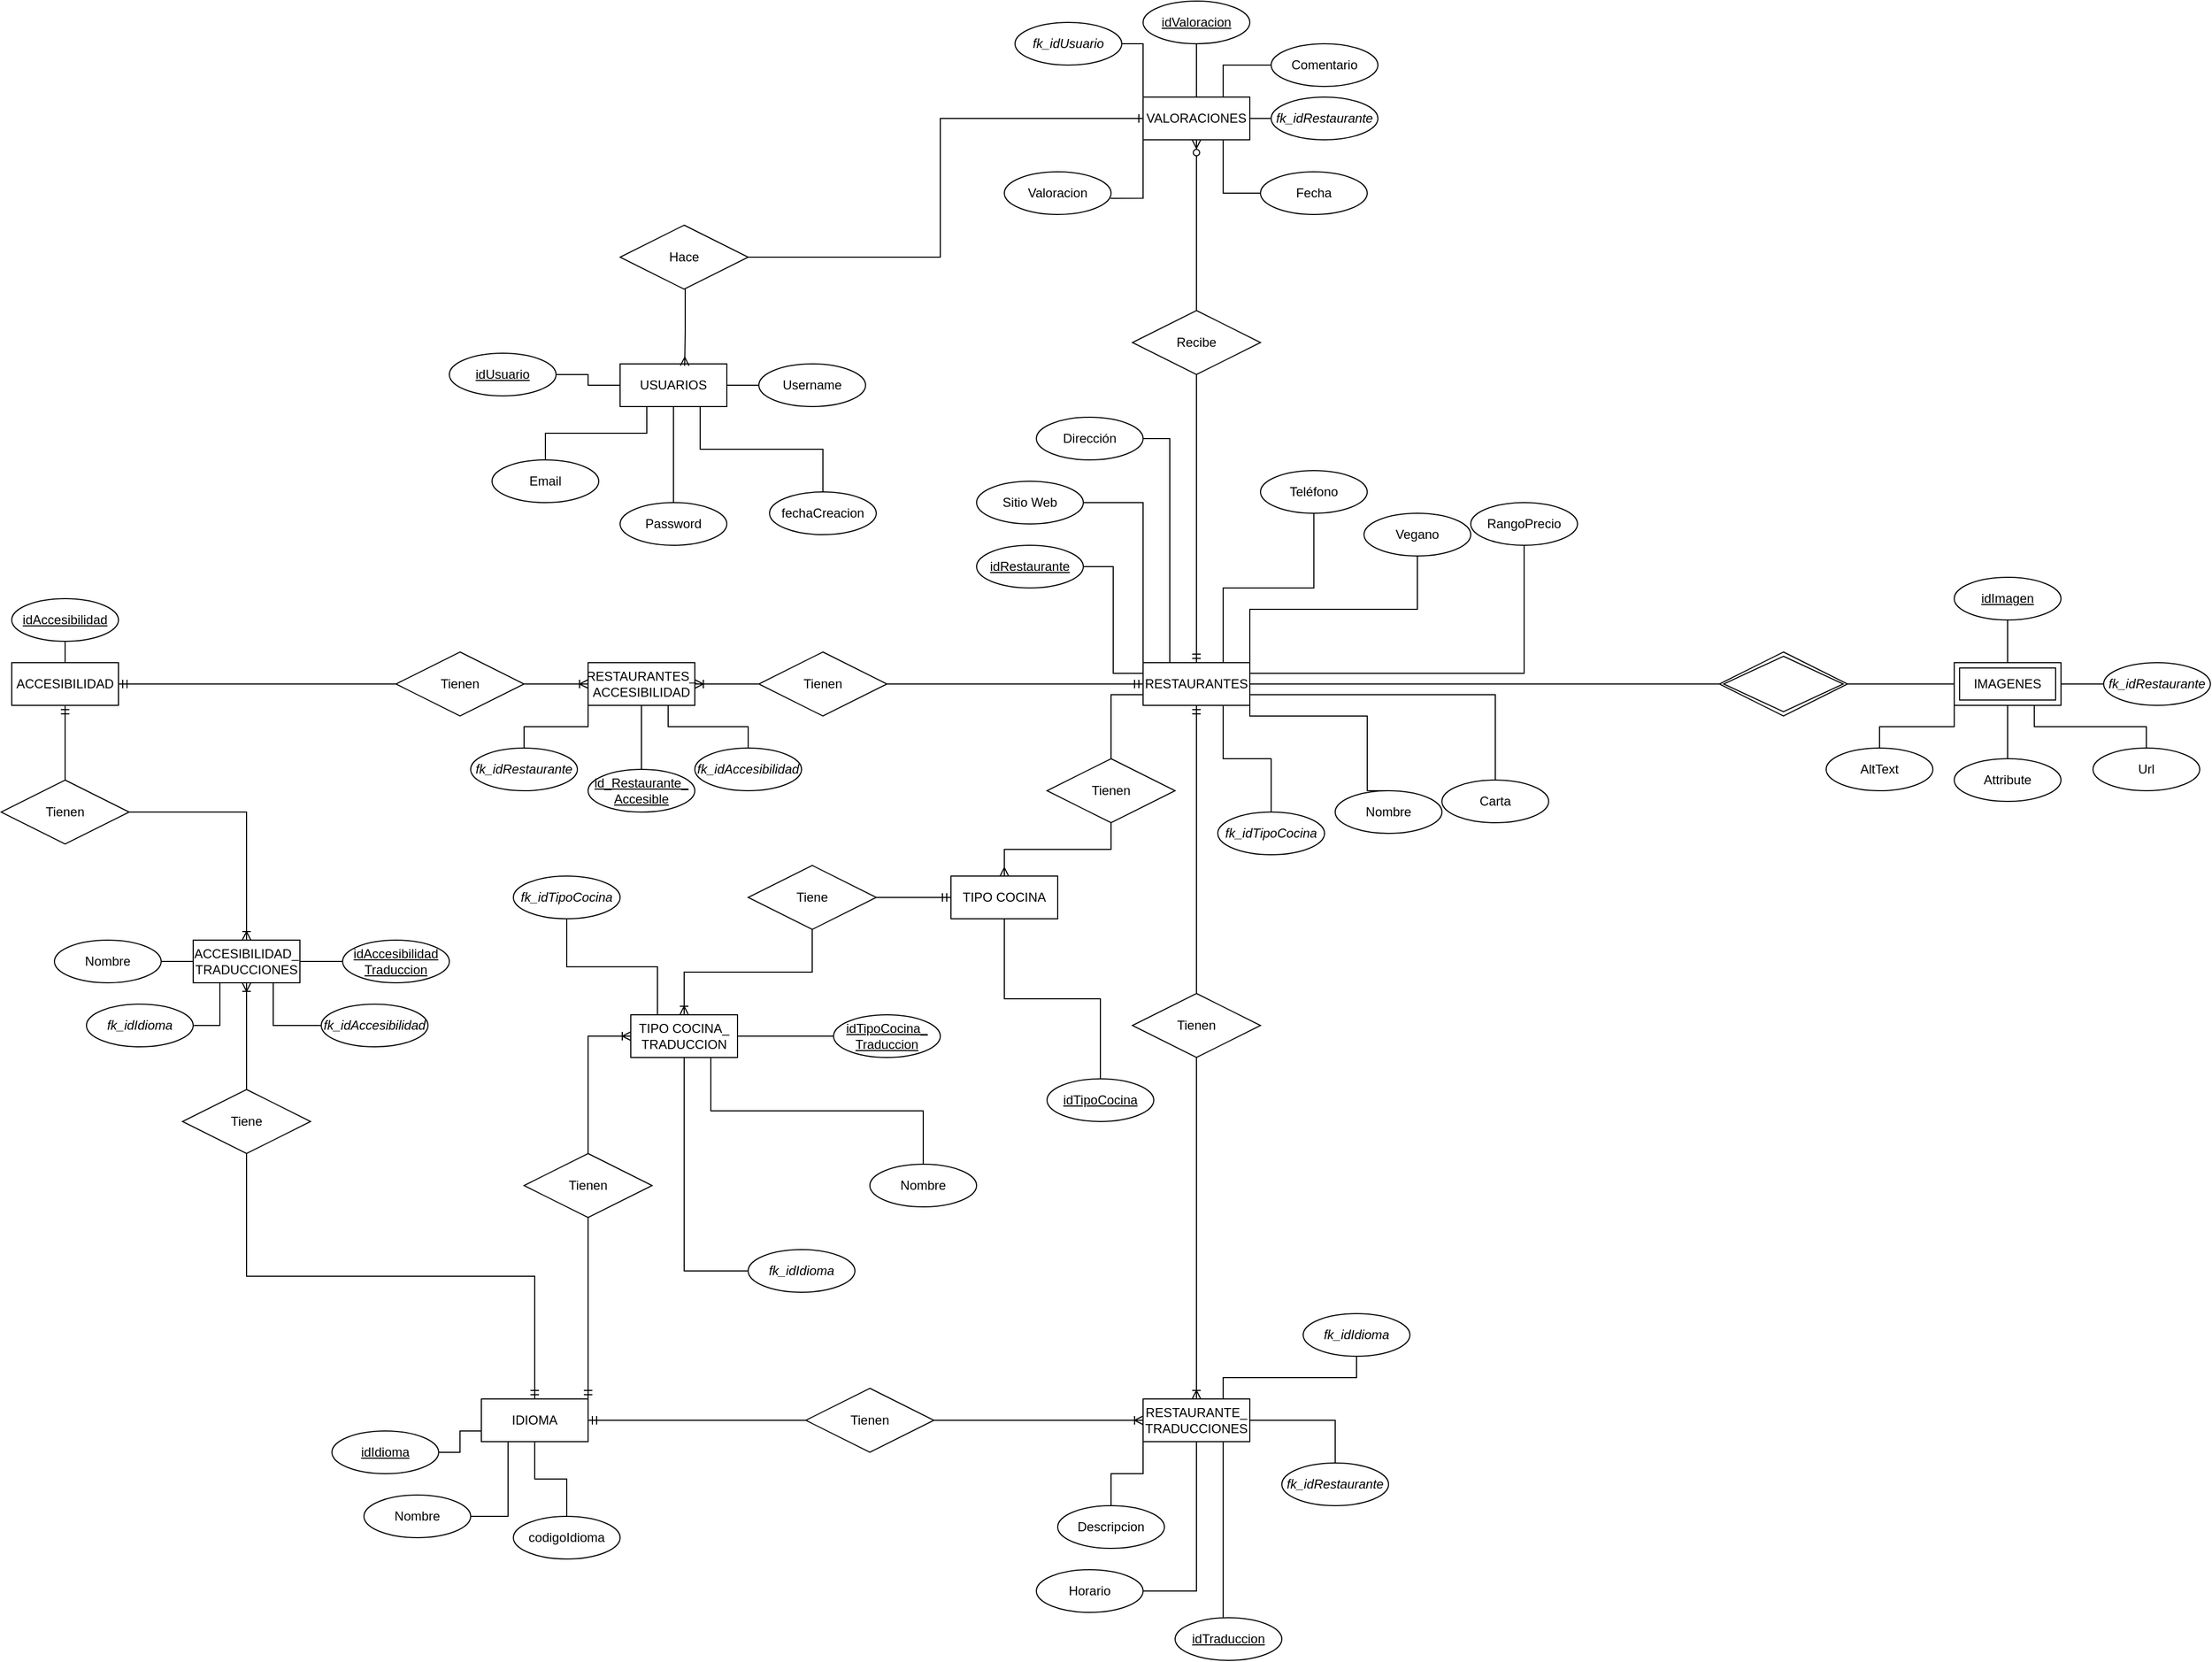 <mxfile version="13.7.9" type="device"><diagram name="Página-1" id="iYsdKzrTLO0P07BVphv6"><mxGraphModel dx="1865" dy="1799" grid="1" gridSize="10" guides="1" tooltips="1" connect="1" arrows="1" fold="1" page="1" pageScale="1" pageWidth="827" pageHeight="1169" math="0" shadow="0"><root><mxCell id="0"/><mxCell id="1" parent="0"/><mxCell id="FxqmoqeVO84CC3XRG2If-8" style="edgeStyle=orthogonalEdgeStyle;rounded=0;orthogonalLoop=1;jettySize=auto;html=1;exitX=0.25;exitY=1;exitDx=0;exitDy=0;endArrow=none;startFill=0;" parent="1" source="FxqmoqeVO84CC3XRG2If-2" target="FxqmoqeVO84CC3XRG2If-7" edge="1"><mxGeometry relative="1" as="geometry"/></mxCell><mxCell id="FxqmoqeVO84CC3XRG2If-9" style="edgeStyle=orthogonalEdgeStyle;rounded=0;orthogonalLoop=1;jettySize=auto;html=1;exitX=0.75;exitY=1;exitDx=0;exitDy=0;endArrow=none;startFill=0;" parent="1" source="FxqmoqeVO84CC3XRG2If-2" target="FxqmoqeVO84CC3XRG2If-6" edge="1"><mxGeometry relative="1" as="geometry"/></mxCell><mxCell id="FxqmoqeVO84CC3XRG2If-11" value="" style="edgeStyle=orthogonalEdgeStyle;rounded=0;orthogonalLoop=1;jettySize=auto;html=1;endArrow=none;startFill=0;" parent="1" source="FxqmoqeVO84CC3XRG2If-2" target="FxqmoqeVO84CC3XRG2If-3" edge="1"><mxGeometry relative="1" as="geometry"/></mxCell><mxCell id="FxqmoqeVO84CC3XRG2If-14" style="edgeStyle=orthogonalEdgeStyle;rounded=0;orthogonalLoop=1;jettySize=auto;html=1;endArrow=none;startFill=0;" parent="1" source="FxqmoqeVO84CC3XRG2If-2" target="FxqmoqeVO84CC3XRG2If-4" edge="1"><mxGeometry relative="1" as="geometry"/></mxCell><mxCell id="FxqmoqeVO84CC3XRG2If-2" value="USUARIOS" style="whiteSpace=wrap;html=1;align=center;" parent="1" vertex="1"><mxGeometry x="30" y="-40" width="100" height="40" as="geometry"/></mxCell><mxCell id="FxqmoqeVO84CC3XRG2If-3" value="idUsuario" style="ellipse;whiteSpace=wrap;html=1;align=center;fontStyle=4;" parent="1" vertex="1"><mxGeometry x="-130" y="-50" width="100" height="40" as="geometry"/></mxCell><mxCell id="FxqmoqeVO84CC3XRG2If-4" value="Password" style="ellipse;whiteSpace=wrap;html=1;align=center;" parent="1" vertex="1"><mxGeometry x="30" y="90" width="100" height="40" as="geometry"/></mxCell><mxCell id="5249q7u6992__tcIN1ZB-112" value="" style="edgeStyle=orthogonalEdgeStyle;rounded=0;orthogonalLoop=1;jettySize=auto;html=1;startArrow=none;startFill=0;endArrow=none;endFill=0;" parent="1" source="FxqmoqeVO84CC3XRG2If-5" target="FxqmoqeVO84CC3XRG2If-2" edge="1"><mxGeometry relative="1" as="geometry"/></mxCell><mxCell id="FxqmoqeVO84CC3XRG2If-5" value="Username" style="ellipse;whiteSpace=wrap;html=1;align=center;" parent="1" vertex="1"><mxGeometry x="160" y="-40" width="100" height="40" as="geometry"/></mxCell><mxCell id="FxqmoqeVO84CC3XRG2If-6" value="fechaCreacion" style="ellipse;whiteSpace=wrap;html=1;align=center;" parent="1" vertex="1"><mxGeometry x="170" y="80" width="100" height="40" as="geometry"/></mxCell><mxCell id="FxqmoqeVO84CC3XRG2If-7" value="Email" style="ellipse;whiteSpace=wrap;html=1;align=center;" parent="1" vertex="1"><mxGeometry x="-90" y="50" width="100" height="40" as="geometry"/></mxCell><mxCell id="FxqmoqeVO84CC3XRG2If-43" style="edgeStyle=orthogonalEdgeStyle;rounded=0;orthogonalLoop=1;jettySize=auto;html=1;exitX=0.75;exitY=0;exitDx=0;exitDy=0;endArrow=none;startFill=0;" parent="1" source="FxqmoqeVO84CC3XRG2If-15" target="FxqmoqeVO84CC3XRG2If-21" edge="1"><mxGeometry relative="1" as="geometry"/></mxCell><mxCell id="FxqmoqeVO84CC3XRG2If-69" style="edgeStyle=orthogonalEdgeStyle;rounded=0;orthogonalLoop=1;jettySize=auto;html=1;entryX=0.5;entryY=1;entryDx=0;entryDy=0;endArrow=none;startFill=0;startArrow=ERmandOne;" parent="1" source="FxqmoqeVO84CC3XRG2If-15" target="FxqmoqeVO84CC3XRG2If-68" edge="1"><mxGeometry relative="1" as="geometry"/></mxCell><mxCell id="5249q7u6992__tcIN1ZB-31" style="edgeStyle=orthogonalEdgeStyle;rounded=0;orthogonalLoop=1;jettySize=auto;html=1;exitX=0.5;exitY=1;exitDx=0;exitDy=0;endArrow=none;endFill=0;startArrow=ERmandOne;startFill=0;" parent="1" source="FxqmoqeVO84CC3XRG2If-15" target="5249q7u6992__tcIN1ZB-18" edge="1"><mxGeometry relative="1" as="geometry"/></mxCell><mxCell id="5249q7u6992__tcIN1ZB-66" style="edgeStyle=orthogonalEdgeStyle;rounded=0;orthogonalLoop=1;jettySize=auto;html=1;exitX=0.75;exitY=1;exitDx=0;exitDy=0;entryX=0.5;entryY=0;entryDx=0;entryDy=0;startArrow=none;startFill=0;endArrow=none;endFill=0;" parent="1" source="FxqmoqeVO84CC3XRG2If-15" target="ien8m7uWOKE6pjjbQmqa-10" edge="1"><mxGeometry relative="1" as="geometry"/></mxCell><mxCell id="5249q7u6992__tcIN1ZB-67" style="edgeStyle=orthogonalEdgeStyle;rounded=0;orthogonalLoop=1;jettySize=auto;html=1;exitX=1;exitY=1;exitDx=0;exitDy=0;entryX=0.5;entryY=0;entryDx=0;entryDy=0;startArrow=none;startFill=0;endArrow=none;endFill=0;" parent="1" source="FxqmoqeVO84CC3XRG2If-15" target="FxqmoqeVO84CC3XRG2If-23" edge="1"><mxGeometry relative="1" as="geometry"><Array as="points"><mxPoint x="620" y="290"/><mxPoint x="730" y="290"/></Array></mxGeometry></mxCell><mxCell id="5249q7u6992__tcIN1ZB-68" style="edgeStyle=orthogonalEdgeStyle;rounded=0;orthogonalLoop=1;jettySize=auto;html=1;exitX=1;exitY=0.75;exitDx=0;exitDy=0;startArrow=none;startFill=0;endArrow=none;endFill=0;" parent="1" source="FxqmoqeVO84CC3XRG2If-15" target="FxqmoqeVO84CC3XRG2If-19" edge="1"><mxGeometry relative="1" as="geometry"><Array as="points"><mxPoint x="720" y="270"/><mxPoint x="720" y="270"/></Array></mxGeometry></mxCell><mxCell id="5249q7u6992__tcIN1ZB-126" style="edgeStyle=orthogonalEdgeStyle;rounded=0;orthogonalLoop=1;jettySize=auto;html=1;exitX=1;exitY=0.25;exitDx=0;exitDy=0;startArrow=none;startFill=0;endArrow=none;endFill=0;" parent="1" source="FxqmoqeVO84CC3XRG2If-15" target="5249q7u6992__tcIN1ZB-89" edge="1"><mxGeometry relative="1" as="geometry"/></mxCell><mxCell id="5249q7u6992__tcIN1ZB-135" style="edgeStyle=orthogonalEdgeStyle;rounded=0;orthogonalLoop=1;jettySize=auto;html=1;exitX=0.25;exitY=0;exitDx=0;exitDy=0;entryX=1;entryY=0.5;entryDx=0;entryDy=0;startArrow=none;startFill=0;endArrow=none;endFill=0;" parent="1" source="FxqmoqeVO84CC3XRG2If-15" target="FxqmoqeVO84CC3XRG2If-22" edge="1"><mxGeometry relative="1" as="geometry"/></mxCell><mxCell id="5249q7u6992__tcIN1ZB-136" style="edgeStyle=orthogonalEdgeStyle;rounded=0;orthogonalLoop=1;jettySize=auto;html=1;exitX=0;exitY=0;exitDx=0;exitDy=0;entryX=1;entryY=0.5;entryDx=0;entryDy=0;startArrow=none;startFill=0;endArrow=none;endFill=0;" parent="1" source="FxqmoqeVO84CC3XRG2If-15" target="5249q7u6992__tcIN1ZB-94" edge="1"><mxGeometry relative="1" as="geometry"/></mxCell><mxCell id="5249q7u6992__tcIN1ZB-137" style="edgeStyle=orthogonalEdgeStyle;rounded=0;orthogonalLoop=1;jettySize=auto;html=1;exitX=1;exitY=0;exitDx=0;exitDy=0;entryX=0.5;entryY=1;entryDx=0;entryDy=0;startArrow=none;startFill=0;endArrow=none;endFill=0;" parent="1" source="FxqmoqeVO84CC3XRG2If-15" target="ien8m7uWOKE6pjjbQmqa-14" edge="1"><mxGeometry relative="1" as="geometry"/></mxCell><mxCell id="5249q7u6992__tcIN1ZB-138" style="edgeStyle=orthogonalEdgeStyle;rounded=0;orthogonalLoop=1;jettySize=auto;html=1;exitX=0;exitY=0.25;exitDx=0;exitDy=0;entryX=1;entryY=0.5;entryDx=0;entryDy=0;startArrow=none;startFill=0;endArrow=none;endFill=0;" parent="1" source="FxqmoqeVO84CC3XRG2If-15" target="FxqmoqeVO84CC3XRG2If-16" edge="1"><mxGeometry relative="1" as="geometry"/></mxCell><mxCell id="FxqmoqeVO84CC3XRG2If-15" value="RESTAURANTES" style="whiteSpace=wrap;html=1;align=center;" parent="1" vertex="1"><mxGeometry x="520" y="240" width="100" height="40" as="geometry"/></mxCell><mxCell id="FxqmoqeVO84CC3XRG2If-16" value="idRestaurante" style="ellipse;whiteSpace=wrap;html=1;align=center;fontStyle=4;" parent="1" vertex="1"><mxGeometry x="364" y="130" width="100" height="40" as="geometry"/></mxCell><mxCell id="5249q7u6992__tcIN1ZB-110" style="edgeStyle=orthogonalEdgeStyle;rounded=0;orthogonalLoop=1;jettySize=auto;html=1;startArrow=none;startFill=0;endArrow=none;endFill=0;" parent="1" source="FxqmoqeVO84CC3XRG2If-18" target="TWG-b9YbXN-QEqApn6GN-6" edge="1"><mxGeometry relative="1" as="geometry"/></mxCell><mxCell id="FxqmoqeVO84CC3XRG2If-18" value="&lt;i&gt;fk_idRestaurante&lt;/i&gt;" style="ellipse;whiteSpace=wrap;html=1;align=center;" parent="1" vertex="1"><mxGeometry x="1420" y="240" width="100" height="40" as="geometry"/></mxCell><mxCell id="FxqmoqeVO84CC3XRG2If-19" value="Carta" style="ellipse;whiteSpace=wrap;html=1;align=center;" parent="1" vertex="1"><mxGeometry x="800" y="350" width="100" height="40" as="geometry"/></mxCell><mxCell id="FxqmoqeVO84CC3XRG2If-20" value="Descripcion" style="ellipse;whiteSpace=wrap;html=1;align=center;" parent="1" vertex="1"><mxGeometry x="440" y="1030" width="100" height="40" as="geometry"/></mxCell><mxCell id="FxqmoqeVO84CC3XRG2If-21" value="Teléfono" style="ellipse;whiteSpace=wrap;html=1;align=center;" parent="1" vertex="1"><mxGeometry x="630" y="60" width="100" height="40" as="geometry"/></mxCell><mxCell id="FxqmoqeVO84CC3XRG2If-22" value="Dirección" style="ellipse;whiteSpace=wrap;html=1;align=center;" parent="1" vertex="1"><mxGeometry x="420" y="10" width="100" height="40" as="geometry"/></mxCell><mxCell id="FxqmoqeVO84CC3XRG2If-23" value="Nombre" style="ellipse;whiteSpace=wrap;html=1;align=center;" parent="1" vertex="1"><mxGeometry x="700" y="360" width="100" height="40" as="geometry"/></mxCell><mxCell id="FxqmoqeVO84CC3XRG2If-51" value="" style="edgeStyle=orthogonalEdgeStyle;rounded=0;orthogonalLoop=1;jettySize=auto;html=1;endArrow=none;startFill=0;" parent="1" source="FxqmoqeVO84CC3XRG2If-44" target="FxqmoqeVO84CC3XRG2If-45" edge="1"><mxGeometry relative="1" as="geometry"/></mxCell><mxCell id="FxqmoqeVO84CC3XRG2If-52" style="edgeStyle=orthogonalEdgeStyle;rounded=0;orthogonalLoop=1;jettySize=auto;html=1;exitX=0;exitY=0;exitDx=0;exitDy=0;entryX=1;entryY=0.5;entryDx=0;entryDy=0;endArrow=none;startFill=0;" parent="1" source="FxqmoqeVO84CC3XRG2If-44" target="FxqmoqeVO84CC3XRG2If-48" edge="1"><mxGeometry relative="1" as="geometry"/></mxCell><mxCell id="FxqmoqeVO84CC3XRG2If-58" style="edgeStyle=orthogonalEdgeStyle;rounded=0;orthogonalLoop=1;jettySize=auto;html=1;exitX=0.75;exitY=0;exitDx=0;exitDy=0;entryX=0;entryY=0.5;entryDx=0;entryDy=0;endArrow=none;startFill=0;" parent="1" source="FxqmoqeVO84CC3XRG2If-44" target="FxqmoqeVO84CC3XRG2If-46" edge="1"><mxGeometry relative="1" as="geometry"/></mxCell><mxCell id="FxqmoqeVO84CC3XRG2If-59" style="edgeStyle=orthogonalEdgeStyle;rounded=0;orthogonalLoop=1;jettySize=auto;html=1;exitX=0.75;exitY=1;exitDx=0;exitDy=0;entryX=0;entryY=0.5;entryDx=0;entryDy=0;endArrow=none;startFill=0;" parent="1" source="FxqmoqeVO84CC3XRG2If-44" target="FxqmoqeVO84CC3XRG2If-47" edge="1"><mxGeometry relative="1" as="geometry"/></mxCell><mxCell id="FxqmoqeVO84CC3XRG2If-44" value="VALORACIONES" style="whiteSpace=wrap;html=1;align=center;" parent="1" vertex="1"><mxGeometry x="520" y="-290" width="100" height="40" as="geometry"/></mxCell><mxCell id="FxqmoqeVO84CC3XRG2If-45" value="idValoracion" style="ellipse;whiteSpace=wrap;html=1;align=center;fontStyle=4;" parent="1" vertex="1"><mxGeometry x="520" y="-380" width="100" height="40" as="geometry"/></mxCell><mxCell id="FxqmoqeVO84CC3XRG2If-46" value="Comentario" style="ellipse;whiteSpace=wrap;html=1;align=center;" parent="1" vertex="1"><mxGeometry x="640" y="-340" width="100" height="40" as="geometry"/></mxCell><mxCell id="FxqmoqeVO84CC3XRG2If-47" value="Fecha" style="ellipse;whiteSpace=wrap;html=1;align=center;" parent="1" vertex="1"><mxGeometry x="630" y="-220" width="100" height="40" as="geometry"/></mxCell><mxCell id="FxqmoqeVO84CC3XRG2If-48" value="&lt;i&gt;fk_idUsuario&lt;/i&gt;" style="ellipse;whiteSpace=wrap;html=1;align=center;" parent="1" vertex="1"><mxGeometry x="400" y="-360" width="100" height="40" as="geometry"/></mxCell><mxCell id="FxqmoqeVO84CC3XRG2If-49" value="Valoracion" style="ellipse;whiteSpace=wrap;html=1;align=center;" parent="1" vertex="1"><mxGeometry x="390" y="-220" width="100" height="40" as="geometry"/></mxCell><mxCell id="FxqmoqeVO84CC3XRG2If-55" value="" style="edgeStyle=orthogonalEdgeStyle;rounded=0;orthogonalLoop=1;jettySize=auto;html=1;endArrow=none;startFill=0;" parent="1" source="FxqmoqeVO84CC3XRG2If-50" target="FxqmoqeVO84CC3XRG2If-44" edge="1"><mxGeometry relative="1" as="geometry"/></mxCell><mxCell id="FxqmoqeVO84CC3XRG2If-56" value="" style="edgeStyle=orthogonalEdgeStyle;rounded=0;orthogonalLoop=1;jettySize=auto;html=1;endArrow=none;startFill=0;" parent="1" source="FxqmoqeVO84CC3XRG2If-50" target="FxqmoqeVO84CC3XRG2If-44" edge="1"><mxGeometry relative="1" as="geometry"/></mxCell><mxCell id="FxqmoqeVO84CC3XRG2If-50" value="&lt;i&gt;fk_idRestaurante&lt;/i&gt;" style="ellipse;whiteSpace=wrap;html=1;align=center;" parent="1" vertex="1"><mxGeometry x="640" y="-290" width="100" height="40" as="geometry"/></mxCell><mxCell id="FxqmoqeVO84CC3XRG2If-54" style="edgeStyle=orthogonalEdgeStyle;rounded=0;orthogonalLoop=1;jettySize=auto;html=1;exitX=0;exitY=1;exitDx=0;exitDy=0;entryX=0.995;entryY=0.621;entryDx=0;entryDy=0;entryPerimeter=0;endArrow=none;startFill=0;" parent="1" source="FxqmoqeVO84CC3XRG2If-44" target="FxqmoqeVO84CC3XRG2If-49" edge="1"><mxGeometry relative="1" as="geometry"/></mxCell><mxCell id="FxqmoqeVO84CC3XRG2If-66" style="edgeStyle=orthogonalEdgeStyle;rounded=0;orthogonalLoop=1;jettySize=auto;html=1;endArrow=none;startFill=0;startArrow=ERmany;" parent="1" source="FxqmoqeVO84CC3XRG2If-60" target="FxqmoqeVO84CC3XRG2If-65" edge="1"><mxGeometry relative="1" as="geometry"/></mxCell><mxCell id="5249q7u6992__tcIN1ZB-70" style="edgeStyle=orthogonalEdgeStyle;rounded=0;orthogonalLoop=1;jettySize=auto;html=1;exitX=0;exitY=0.5;exitDx=0;exitDy=0;startArrow=ERmandOne;startFill=0;endArrow=none;endFill=0;" parent="1" source="FxqmoqeVO84CC3XRG2If-60" target="5249q7u6992__tcIN1ZB-69" edge="1"><mxGeometry relative="1" as="geometry"/></mxCell><mxCell id="FxqmoqeVO84CC3XRG2If-60" value="TIPO COCINA" style="whiteSpace=wrap;html=1;align=center;" parent="1" vertex="1"><mxGeometry x="340" y="440" width="100" height="40" as="geometry"/></mxCell><mxCell id="-RD4oMtWRcBEksKml4kP-7" style="edgeStyle=orthogonalEdgeStyle;rounded=0;orthogonalLoop=1;jettySize=auto;html=1;endArrow=none;startFill=0;" parent="1" source="FxqmoqeVO84CC3XRG2If-61" target="FxqmoqeVO84CC3XRG2If-60" edge="1"><mxGeometry relative="1" as="geometry"/></mxCell><mxCell id="FxqmoqeVO84CC3XRG2If-61" value="idTipoCocina" style="ellipse;whiteSpace=wrap;html=1;align=center;fontStyle=4;" parent="1" vertex="1"><mxGeometry x="430" y="630" width="100" height="40" as="geometry"/></mxCell><mxCell id="5249q7u6992__tcIN1ZB-128" style="edgeStyle=orthogonalEdgeStyle;rounded=0;orthogonalLoop=1;jettySize=auto;html=1;exitX=0.5;exitY=0;exitDx=0;exitDy=0;entryX=0;entryY=0.75;entryDx=0;entryDy=0;startArrow=none;startFill=0;endArrow=none;endFill=0;" parent="1" source="FxqmoqeVO84CC3XRG2If-65" target="FxqmoqeVO84CC3XRG2If-15" edge="1"><mxGeometry relative="1" as="geometry"/></mxCell><mxCell id="FxqmoqeVO84CC3XRG2If-65" value="Tienen" style="shape=rhombus;perimeter=rhombusPerimeter;whiteSpace=wrap;html=1;align=center;" parent="1" vertex="1"><mxGeometry x="430" y="330" width="120" height="60" as="geometry"/></mxCell><mxCell id="FxqmoqeVO84CC3XRG2If-70" style="edgeStyle=orthogonalEdgeStyle;rounded=0;orthogonalLoop=1;jettySize=auto;html=1;endArrow=ERzeroToMany;startFill=0;endFill=1;" parent="1" source="FxqmoqeVO84CC3XRG2If-68" target="FxqmoqeVO84CC3XRG2If-44" edge="1"><mxGeometry relative="1" as="geometry"/></mxCell><mxCell id="FxqmoqeVO84CC3XRG2If-68" value="Recibe" style="shape=rhombus;perimeter=rhombusPerimeter;whiteSpace=wrap;html=1;align=center;" parent="1" vertex="1"><mxGeometry x="510" y="-90" width="120" height="60" as="geometry"/></mxCell><mxCell id="FxqmoqeVO84CC3XRG2If-72" style="edgeStyle=orthogonalEdgeStyle;rounded=0;orthogonalLoop=1;jettySize=auto;html=1;endArrow=ERone;startFill=0;endFill=0;" parent="1" source="FxqmoqeVO84CC3XRG2If-71" target="FxqmoqeVO84CC3XRG2If-44" edge="1"><mxGeometry relative="1" as="geometry"><Array as="points"><mxPoint x="330" y="-140"/><mxPoint x="330" y="-270"/></Array></mxGeometry></mxCell><mxCell id="FxqmoqeVO84CC3XRG2If-71" value="Hace" style="shape=rhombus;perimeter=rhombusPerimeter;whiteSpace=wrap;html=1;align=center;" parent="1" vertex="1"><mxGeometry x="30" y="-170" width="120" height="60" as="geometry"/></mxCell><mxCell id="FxqmoqeVO84CC3XRG2If-73" style="edgeStyle=orthogonalEdgeStyle;rounded=0;orthogonalLoop=1;jettySize=auto;html=1;entryX=0.605;entryY=0.043;entryDx=0;entryDy=0;entryPerimeter=0;endArrow=ERmany;startFill=0;endFill=0;" parent="1" source="FxqmoqeVO84CC3XRG2If-71" target="FxqmoqeVO84CC3XRG2If-2" edge="1"><mxGeometry relative="1" as="geometry"><Array as="points"><mxPoint x="91" y="-70"/><mxPoint x="91" y="-70"/></Array></mxGeometry></mxCell><mxCell id="TWG-b9YbXN-QEqApn6GN-5" style="edgeStyle=orthogonalEdgeStyle;rounded=0;orthogonalLoop=1;jettySize=auto;html=1;startArrow=none;startFill=0;endArrow=none;endFill=0;" parent="1" source="TWG-b9YbXN-QEqApn6GN-4" target="FxqmoqeVO84CC3XRG2If-15" edge="1"><mxGeometry relative="1" as="geometry"/></mxCell><mxCell id="TWG-b9YbXN-QEqApn6GN-7" style="edgeStyle=orthogonalEdgeStyle;rounded=0;orthogonalLoop=1;jettySize=auto;html=1;startArrow=none;startFill=0;endArrow=none;endFill=0;" parent="1" source="TWG-b9YbXN-QEqApn6GN-4" target="TWG-b9YbXN-QEqApn6GN-6" edge="1"><mxGeometry relative="1" as="geometry"/></mxCell><mxCell id="TWG-b9YbXN-QEqApn6GN-4" value="" style="shape=rhombus;double=1;perimeter=rhombusPerimeter;whiteSpace=wrap;html=1;align=center;fontFamily=Helvetica;fontSize=12;fontColor=#000000;strokeColor=#000000;fillColor=#ffffff;" parent="1" vertex="1"><mxGeometry x="1060" y="230" width="120" height="60" as="geometry"/></mxCell><mxCell id="TWG-b9YbXN-QEqApn6GN-16" style="edgeStyle=orthogonalEdgeStyle;rounded=0;orthogonalLoop=1;jettySize=auto;html=1;exitX=0.75;exitY=1;exitDx=0;exitDy=0;startArrow=none;startFill=0;endArrow=none;endFill=0;" parent="1" source="TWG-b9YbXN-QEqApn6GN-6" target="TWG-b9YbXN-QEqApn6GN-9" edge="1"><mxGeometry relative="1" as="geometry"/></mxCell><mxCell id="TWG-b9YbXN-QEqApn6GN-17" style="edgeStyle=orthogonalEdgeStyle;rounded=0;orthogonalLoop=1;jettySize=auto;html=1;exitX=0;exitY=1;exitDx=0;exitDy=0;startArrow=none;startFill=0;endArrow=none;endFill=0;" parent="1" source="TWG-b9YbXN-QEqApn6GN-6" target="TWG-b9YbXN-QEqApn6GN-12" edge="1"><mxGeometry relative="1" as="geometry"/></mxCell><mxCell id="TWG-b9YbXN-QEqApn6GN-18" style="edgeStyle=orthogonalEdgeStyle;rounded=0;orthogonalLoop=1;jettySize=auto;html=1;startArrow=none;startFill=0;endArrow=none;endFill=0;" parent="1" source="TWG-b9YbXN-QEqApn6GN-6" target="TWG-b9YbXN-QEqApn6GN-11" edge="1"><mxGeometry relative="1" as="geometry"/></mxCell><mxCell id="TWG-b9YbXN-QEqApn6GN-6" value="IMAGENES" style="shape=ext;margin=3;double=1;whiteSpace=wrap;html=1;align=center;fontFamily=Helvetica;fontSize=12;fontColor=#000000;strokeColor=#000000;fillColor=#ffffff;" parent="1" vertex="1"><mxGeometry x="1280" y="240" width="100" height="40" as="geometry"/></mxCell><mxCell id="TWG-b9YbXN-QEqApn6GN-13" value="" style="edgeStyle=orthogonalEdgeStyle;rounded=0;orthogonalLoop=1;jettySize=auto;html=1;startArrow=none;startFill=0;endArrow=none;endFill=0;" parent="1" source="TWG-b9YbXN-QEqApn6GN-8" target="TWG-b9YbXN-QEqApn6GN-6" edge="1"><mxGeometry relative="1" as="geometry"/></mxCell><mxCell id="TWG-b9YbXN-QEqApn6GN-8" value="idImagen" style="ellipse;whiteSpace=wrap;html=1;align=center;fontStyle=4;" parent="1" vertex="1"><mxGeometry x="1280" y="160" width="100" height="40" as="geometry"/></mxCell><mxCell id="TWG-b9YbXN-QEqApn6GN-9" value="Url" style="ellipse;whiteSpace=wrap;html=1;align=center;" parent="1" vertex="1"><mxGeometry x="1410" y="320" width="100" height="40" as="geometry"/></mxCell><mxCell id="TWG-b9YbXN-QEqApn6GN-11" value="Attribute" style="ellipse;whiteSpace=wrap;html=1;align=center;" parent="1" vertex="1"><mxGeometry x="1280" y="330" width="100" height="40" as="geometry"/></mxCell><mxCell id="TWG-b9YbXN-QEqApn6GN-12" value="AltText" style="ellipse;whiteSpace=wrap;html=1;align=center;" parent="1" vertex="1"><mxGeometry x="1160" y="320" width="100" height="40" as="geometry"/></mxCell><mxCell id="ien8m7uWOKE6pjjbQmqa-8" value="Horario" style="ellipse;whiteSpace=wrap;html=1;align=center;" parent="1" vertex="1"><mxGeometry x="420" y="1090" width="100" height="40" as="geometry"/></mxCell><mxCell id="ien8m7uWOKE6pjjbQmqa-10" value="&lt;i&gt;fk_idTipoCocina&lt;/i&gt;" style="ellipse;whiteSpace=wrap;html=1;align=center;" parent="1" vertex="1"><mxGeometry x="590" y="380" width="100" height="40" as="geometry"/></mxCell><mxCell id="5249q7u6992__tcIN1ZB-51" style="edgeStyle=orthogonalEdgeStyle;rounded=0;orthogonalLoop=1;jettySize=auto;html=1;exitX=0.5;exitY=1;exitDx=0;exitDy=0;startArrow=ERmandOne;startFill=0;endArrow=none;endFill=0;" parent="1" source="ien8m7uWOKE6pjjbQmqa-12" target="5249q7u6992__tcIN1ZB-48" edge="1"><mxGeometry relative="1" as="geometry"/></mxCell><mxCell id="ien8m7uWOKE6pjjbQmqa-12" value="ACCESIBILIDAD" style="whiteSpace=wrap;html=1;align=center;" parent="1" vertex="1"><mxGeometry x="-540" y="240" width="100" height="40" as="geometry"/></mxCell><mxCell id="ien8m7uWOKE6pjjbQmqa-14" value="Vegano" style="ellipse;whiteSpace=wrap;html=1;align=center;" parent="1" vertex="1"><mxGeometry x="727" y="100" width="100" height="40" as="geometry"/></mxCell><mxCell id="ien8m7uWOKE6pjjbQmqa-24" style="edgeStyle=orthogonalEdgeStyle;rounded=0;orthogonalLoop=1;jettySize=auto;html=1;exitX=0.5;exitY=1;exitDx=0;exitDy=0;endArrow=none;endFill=0;" parent="1" source="ien8m7uWOKE6pjjbQmqa-21" target="ien8m7uWOKE6pjjbQmqa-12" edge="1"><mxGeometry relative="1" as="geometry"/></mxCell><mxCell id="ien8m7uWOKE6pjjbQmqa-21" value="idAccesibilidad" style="ellipse;whiteSpace=wrap;html=1;align=center;fontStyle=4;" parent="1" vertex="1"><mxGeometry x="-540" y="180" width="100" height="40" as="geometry"/></mxCell><mxCell id="ien8m7uWOKE6pjjbQmqa-29" style="edgeStyle=orthogonalEdgeStyle;rounded=0;orthogonalLoop=1;jettySize=auto;html=1;exitX=1;exitY=0.5;exitDx=0;exitDy=0;entryX=0;entryY=0.5;entryDx=0;entryDy=0;endArrow=ERmandOne;endFill=0;" parent="1" source="ien8m7uWOKE6pjjbQmqa-26" target="FxqmoqeVO84CC3XRG2If-15" edge="1"><mxGeometry relative="1" as="geometry"/></mxCell><mxCell id="ien8m7uWOKE6pjjbQmqa-26" value="Tienen" style="shape=rhombus;perimeter=rhombusPerimeter;whiteSpace=wrap;html=1;align=center;" parent="1" vertex="1"><mxGeometry x="160" y="230" width="120" height="60" as="geometry"/></mxCell><mxCell id="5249q7u6992__tcIN1ZB-32" style="edgeStyle=orthogonalEdgeStyle;rounded=0;orthogonalLoop=1;jettySize=auto;html=1;entryX=0;entryY=0.5;entryDx=0;entryDy=0;startArrow=ERmandOne;startFill=0;endArrow=none;endFill=0;" parent="1" source="-RD4oMtWRcBEksKml4kP-1" target="5249q7u6992__tcIN1ZB-23" edge="1"><mxGeometry relative="1" as="geometry"/></mxCell><mxCell id="5249q7u6992__tcIN1ZB-37" style="edgeStyle=orthogonalEdgeStyle;rounded=0;orthogonalLoop=1;jettySize=auto;html=1;exitX=0;exitY=0.75;exitDx=0;exitDy=0;startArrow=none;startFill=0;endArrow=none;endFill=0;" parent="1" source="-RD4oMtWRcBEksKml4kP-1" target="-RD4oMtWRcBEksKml4kP-2" edge="1"><mxGeometry relative="1" as="geometry"/></mxCell><mxCell id="5249q7u6992__tcIN1ZB-38" style="edgeStyle=orthogonalEdgeStyle;rounded=0;orthogonalLoop=1;jettySize=auto;html=1;exitX=0.25;exitY=1;exitDx=0;exitDy=0;entryX=1;entryY=0.5;entryDx=0;entryDy=0;startArrow=none;startFill=0;endArrow=none;endFill=0;" parent="1" source="-RD4oMtWRcBEksKml4kP-1" target="-RD4oMtWRcBEksKml4kP-3" edge="1"><mxGeometry relative="1" as="geometry"/></mxCell><mxCell id="5249q7u6992__tcIN1ZB-73" style="edgeStyle=orthogonalEdgeStyle;rounded=0;orthogonalLoop=1;jettySize=auto;html=1;exitX=1;exitY=0;exitDx=0;exitDy=0;startArrow=ERmandOne;startFill=0;endArrow=none;endFill=0;" parent="1" source="-RD4oMtWRcBEksKml4kP-1" target="5249q7u6992__tcIN1ZB-72" edge="1"><mxGeometry relative="1" as="geometry"><mxPoint x="200" y="880" as="targetPoint"/></mxGeometry></mxCell><mxCell id="8zM9rjY9z4SAfvBjfMY8-3" style="edgeStyle=orthogonalEdgeStyle;rounded=0;orthogonalLoop=1;jettySize=auto;html=1;endArrow=none;endFill=0;" edge="1" parent="1" source="-RD4oMtWRcBEksKml4kP-1" target="8zM9rjY9z4SAfvBjfMY8-2"><mxGeometry relative="1" as="geometry"/></mxCell><mxCell id="-RD4oMtWRcBEksKml4kP-1" value="IDIOMA" style="whiteSpace=wrap;html=1;align=center;" parent="1" vertex="1"><mxGeometry x="-100" y="930" width="100" height="40" as="geometry"/></mxCell><mxCell id="-RD4oMtWRcBEksKml4kP-2" value="idIdioma" style="ellipse;whiteSpace=wrap;html=1;align=center;fontStyle=4;" parent="1" vertex="1"><mxGeometry x="-240" y="960" width="100" height="40" as="geometry"/></mxCell><mxCell id="-RD4oMtWRcBEksKml4kP-3" value="Nombre" style="ellipse;whiteSpace=wrap;html=1;align=center;" parent="1" vertex="1"><mxGeometry x="-210" y="1020" width="100" height="40" as="geometry"/></mxCell><mxCell id="5249q7u6992__tcIN1ZB-6" style="edgeStyle=orthogonalEdgeStyle;rounded=0;orthogonalLoop=1;jettySize=auto;html=1;exitX=0;exitY=1;exitDx=0;exitDy=0;endArrow=none;endFill=0;" parent="1" source="5249q7u6992__tcIN1ZB-1" target="FxqmoqeVO84CC3XRG2If-20" edge="1"><mxGeometry relative="1" as="geometry"/></mxCell><mxCell id="5249q7u6992__tcIN1ZB-26" style="edgeStyle=orthogonalEdgeStyle;rounded=0;orthogonalLoop=1;jettySize=auto;html=1;entryX=1;entryY=0.5;entryDx=0;entryDy=0;endArrow=none;endFill=0;" parent="1" source="5249q7u6992__tcIN1ZB-1" target="ien8m7uWOKE6pjjbQmqa-8" edge="1"><mxGeometry relative="1" as="geometry"/></mxCell><mxCell id="5249q7u6992__tcIN1ZB-30" style="edgeStyle=orthogonalEdgeStyle;rounded=0;orthogonalLoop=1;jettySize=auto;html=1;exitX=0.75;exitY=1;exitDx=0;exitDy=0;entryX=0.5;entryY=0.25;entryDx=0;entryDy=0;entryPerimeter=0;endArrow=none;endFill=0;" parent="1" source="5249q7u6992__tcIN1ZB-1" target="5249q7u6992__tcIN1ZB-2" edge="1"><mxGeometry relative="1" as="geometry"><Array as="points"><mxPoint x="595" y="1155"/></Array></mxGeometry></mxCell><mxCell id="5249q7u6992__tcIN1ZB-34" style="edgeStyle=orthogonalEdgeStyle;rounded=0;orthogonalLoop=1;jettySize=auto;html=1;exitX=0.75;exitY=0;exitDx=0;exitDy=0;startArrow=none;startFill=0;endArrow=none;endFill=0;" parent="1" source="5249q7u6992__tcIN1ZB-1" target="5249q7u6992__tcIN1ZB-3" edge="1"><mxGeometry relative="1" as="geometry"/></mxCell><mxCell id="5249q7u6992__tcIN1ZB-125" style="edgeStyle=orthogonalEdgeStyle;rounded=0;orthogonalLoop=1;jettySize=auto;html=1;entryX=0.5;entryY=0;entryDx=0;entryDy=0;startArrow=none;startFill=0;endArrow=none;endFill=0;" parent="1" source="5249q7u6992__tcIN1ZB-1" target="5249q7u6992__tcIN1ZB-4" edge="1"><mxGeometry relative="1" as="geometry"/></mxCell><mxCell id="5249q7u6992__tcIN1ZB-1" value="RESTAURANTE_&lt;br&gt;TRADUCCIONES" style="whiteSpace=wrap;html=1;align=center;" parent="1" vertex="1"><mxGeometry x="520" y="930" width="100" height="40" as="geometry"/></mxCell><mxCell id="5249q7u6992__tcIN1ZB-2" value="idTraduccion" style="ellipse;whiteSpace=wrap;html=1;align=center;fontStyle=4;" parent="1" vertex="1"><mxGeometry x="550" y="1135" width="100" height="40" as="geometry"/></mxCell><mxCell id="5249q7u6992__tcIN1ZB-3" value="&lt;i&gt;fk_idIdioma&lt;/i&gt;" style="ellipse;whiteSpace=wrap;html=1;align=center;" parent="1" vertex="1"><mxGeometry x="670" y="850" width="100" height="40" as="geometry"/></mxCell><mxCell id="5249q7u6992__tcIN1ZB-4" value="&lt;i&gt;fk_idRestaurante&lt;/i&gt;" style="ellipse;whiteSpace=wrap;html=1;align=center;" parent="1" vertex="1"><mxGeometry x="650" y="990" width="100" height="40" as="geometry"/></mxCell><mxCell id="5249q7u6992__tcIN1ZB-20" style="edgeStyle=orthogonalEdgeStyle;rounded=0;orthogonalLoop=1;jettySize=auto;html=1;entryX=0.5;entryY=0;entryDx=0;entryDy=0;endArrow=ERoneToMany;endFill=0;" parent="1" source="5249q7u6992__tcIN1ZB-18" target="5249q7u6992__tcIN1ZB-1" edge="1"><mxGeometry relative="1" as="geometry"/></mxCell><mxCell id="5249q7u6992__tcIN1ZB-18" value="Tienen" style="shape=rhombus;perimeter=rhombusPerimeter;whiteSpace=wrap;html=1;align=center;" parent="1" vertex="1"><mxGeometry x="510" y="550" width="120" height="60" as="geometry"/></mxCell><mxCell id="5249q7u6992__tcIN1ZB-33" style="edgeStyle=orthogonalEdgeStyle;rounded=0;orthogonalLoop=1;jettySize=auto;html=1;exitX=1;exitY=0.5;exitDx=0;exitDy=0;startArrow=none;startFill=0;endArrow=ERoneToMany;endFill=0;" parent="1" source="5249q7u6992__tcIN1ZB-23" target="5249q7u6992__tcIN1ZB-1" edge="1"><mxGeometry relative="1" as="geometry"/></mxCell><mxCell id="5249q7u6992__tcIN1ZB-23" value="Tienen" style="shape=rhombus;perimeter=rhombusPerimeter;whiteSpace=wrap;html=1;align=center;" parent="1" vertex="1"><mxGeometry x="204" y="920" width="120" height="60" as="geometry"/></mxCell><mxCell id="5249q7u6992__tcIN1ZB-45" style="edgeStyle=orthogonalEdgeStyle;rounded=0;orthogonalLoop=1;jettySize=auto;html=1;exitX=0.5;exitY=1;exitDx=0;exitDy=0;startArrow=none;startFill=0;endArrow=ERmandOne;endFill=0;" parent="1" source="5249q7u6992__tcIN1ZB-44" target="-RD4oMtWRcBEksKml4kP-1" edge="1"><mxGeometry relative="1" as="geometry"/></mxCell><mxCell id="5249q7u6992__tcIN1ZB-47" style="edgeStyle=orthogonalEdgeStyle;rounded=0;orthogonalLoop=1;jettySize=auto;html=1;exitX=0.5;exitY=0;exitDx=0;exitDy=0;startArrow=none;startFill=0;endArrow=ERoneToMany;endFill=0;" parent="1" source="5249q7u6992__tcIN1ZB-44" target="5249q7u6992__tcIN1ZB-46" edge="1"><mxGeometry relative="1" as="geometry"/></mxCell><mxCell id="5249q7u6992__tcIN1ZB-44" value="Tiene" style="shape=rhombus;perimeter=rhombusPerimeter;whiteSpace=wrap;html=1;align=center;" parent="1" vertex="1"><mxGeometry x="-380" y="640" width="120" height="60" as="geometry"/></mxCell><mxCell id="5249q7u6992__tcIN1ZB-59" style="edgeStyle=orthogonalEdgeStyle;rounded=0;orthogonalLoop=1;jettySize=auto;html=1;exitX=0.75;exitY=1;exitDx=0;exitDy=0;entryX=0;entryY=0.5;entryDx=0;entryDy=0;startArrow=none;startFill=0;endArrow=none;endFill=0;" parent="1" source="5249q7u6992__tcIN1ZB-46" target="5249q7u6992__tcIN1ZB-54" edge="1"><mxGeometry relative="1" as="geometry"/></mxCell><mxCell id="5249q7u6992__tcIN1ZB-60" style="edgeStyle=orthogonalEdgeStyle;rounded=0;orthogonalLoop=1;jettySize=auto;html=1;exitX=0.25;exitY=1;exitDx=0;exitDy=0;entryX=1;entryY=0.5;entryDx=0;entryDy=0;startArrow=none;startFill=0;endArrow=none;endFill=0;" parent="1" source="5249q7u6992__tcIN1ZB-46" target="5249q7u6992__tcIN1ZB-55" edge="1"><mxGeometry relative="1" as="geometry"/></mxCell><mxCell id="5249q7u6992__tcIN1ZB-46" value="ACCESIBILIDAD_&lt;br&gt;TRADUCCIONES" style="whiteSpace=wrap;html=1;align=center;" parent="1" vertex="1"><mxGeometry x="-370" y="500" width="100" height="40" as="geometry"/></mxCell><mxCell id="5249q7u6992__tcIN1ZB-52" value="" style="edgeStyle=orthogonalEdgeStyle;rounded=0;orthogonalLoop=1;jettySize=auto;html=1;startArrow=none;startFill=0;endArrow=ERoneToMany;endFill=0;" parent="1" source="5249q7u6992__tcIN1ZB-48" target="5249q7u6992__tcIN1ZB-46" edge="1"><mxGeometry relative="1" as="geometry"/></mxCell><mxCell id="5249q7u6992__tcIN1ZB-48" value="Tienen" style="shape=rhombus;perimeter=rhombusPerimeter;whiteSpace=wrap;html=1;align=center;" parent="1" vertex="1"><mxGeometry x="-550" y="350" width="120" height="60" as="geometry"/></mxCell><mxCell id="5249q7u6992__tcIN1ZB-58" value="" style="edgeStyle=orthogonalEdgeStyle;rounded=0;orthogonalLoop=1;jettySize=auto;html=1;startArrow=none;startFill=0;endArrow=none;endFill=0;" parent="1" source="5249q7u6992__tcIN1ZB-53" target="5249q7u6992__tcIN1ZB-46" edge="1"><mxGeometry relative="1" as="geometry"/></mxCell><mxCell id="5249q7u6992__tcIN1ZB-53" value="idAccesibilidad&lt;br&gt;Traduccion" style="ellipse;whiteSpace=wrap;html=1;align=center;fontStyle=4;" parent="1" vertex="1"><mxGeometry x="-230" y="500" width="100" height="40" as="geometry"/></mxCell><mxCell id="5249q7u6992__tcIN1ZB-54" value="&lt;i&gt;fk_idAccesibilidad&lt;/i&gt;" style="ellipse;whiteSpace=wrap;html=1;align=center;" parent="1" vertex="1"><mxGeometry x="-250" y="560" width="100" height="40" as="geometry"/></mxCell><mxCell id="5249q7u6992__tcIN1ZB-55" value="&lt;i&gt;fk_idIdioma&lt;/i&gt;" style="ellipse;whiteSpace=wrap;html=1;align=center;" parent="1" vertex="1"><mxGeometry x="-470" y="560" width="100" height="40" as="geometry"/></mxCell><mxCell id="5249q7u6992__tcIN1ZB-57" value="" style="edgeStyle=orthogonalEdgeStyle;rounded=0;orthogonalLoop=1;jettySize=auto;html=1;startArrow=none;startFill=0;endArrow=none;endFill=0;" parent="1" source="5249q7u6992__tcIN1ZB-56" target="5249q7u6992__tcIN1ZB-46" edge="1"><mxGeometry relative="1" as="geometry"/></mxCell><mxCell id="5249q7u6992__tcIN1ZB-56" value="Nombre" style="ellipse;whiteSpace=wrap;html=1;align=center;" parent="1" vertex="1"><mxGeometry x="-500" y="500" width="100" height="40" as="geometry"/></mxCell><mxCell id="5249q7u6992__tcIN1ZB-76" style="edgeStyle=orthogonalEdgeStyle;rounded=0;orthogonalLoop=1;jettySize=auto;html=1;exitX=0.5;exitY=1;exitDx=0;exitDy=0;startArrow=none;startFill=0;endArrow=ERoneToMany;endFill=0;" parent="1" source="5249q7u6992__tcIN1ZB-69" target="5249q7u6992__tcIN1ZB-71" edge="1"><mxGeometry relative="1" as="geometry"/></mxCell><mxCell id="5249q7u6992__tcIN1ZB-69" value="Tiene" style="shape=rhombus;perimeter=rhombusPerimeter;whiteSpace=wrap;html=1;align=center;" parent="1" vertex="1"><mxGeometry x="150" y="430" width="120" height="60" as="geometry"/></mxCell><mxCell id="5249q7u6992__tcIN1ZB-83" style="edgeStyle=orthogonalEdgeStyle;rounded=0;orthogonalLoop=1;jettySize=auto;html=1;exitX=1;exitY=0.5;exitDx=0;exitDy=0;startArrow=none;startFill=0;endArrow=none;endFill=0;" parent="1" source="5249q7u6992__tcIN1ZB-71" target="5249q7u6992__tcIN1ZB-77" edge="1"><mxGeometry relative="1" as="geometry"/></mxCell><mxCell id="5249q7u6992__tcIN1ZB-86" style="edgeStyle=orthogonalEdgeStyle;rounded=0;orthogonalLoop=1;jettySize=auto;html=1;exitX=0.75;exitY=1;exitDx=0;exitDy=0;startArrow=none;startFill=0;endArrow=none;endFill=0;" parent="1" source="5249q7u6992__tcIN1ZB-71" target="5249q7u6992__tcIN1ZB-79" edge="1"><mxGeometry relative="1" as="geometry"/></mxCell><mxCell id="5249q7u6992__tcIN1ZB-129" style="edgeStyle=orthogonalEdgeStyle;rounded=0;orthogonalLoop=1;jettySize=auto;html=1;exitX=0.25;exitY=0;exitDx=0;exitDy=0;entryX=0.5;entryY=1;entryDx=0;entryDy=0;startArrow=none;startFill=0;endArrow=none;endFill=0;" parent="1" source="5249q7u6992__tcIN1ZB-71" target="5249q7u6992__tcIN1ZB-80" edge="1"><mxGeometry relative="1" as="geometry"/></mxCell><mxCell id="5249q7u6992__tcIN1ZB-130" style="edgeStyle=orthogonalEdgeStyle;rounded=0;orthogonalLoop=1;jettySize=auto;html=1;entryX=0.5;entryY=0;entryDx=0;entryDy=0;startArrow=ERoneToMany;startFill=0;endArrow=none;endFill=0;" parent="1" source="5249q7u6992__tcIN1ZB-71" target="5249q7u6992__tcIN1ZB-72" edge="1"><mxGeometry relative="1" as="geometry"><Array as="points"><mxPoint y="590"/></Array></mxGeometry></mxCell><mxCell id="5249q7u6992__tcIN1ZB-71" value="TIPO COCINA_&lt;br&gt;TRADUCCION" style="whiteSpace=wrap;html=1;align=center;" parent="1" vertex="1"><mxGeometry x="40" y="570" width="100" height="40" as="geometry"/></mxCell><mxCell id="5249q7u6992__tcIN1ZB-72" value="Tienen" style="shape=rhombus;perimeter=rhombusPerimeter;whiteSpace=wrap;html=1;align=center;" parent="1" vertex="1"><mxGeometry x="-60" y="700" width="120" height="60" as="geometry"/></mxCell><mxCell id="5249q7u6992__tcIN1ZB-77" value="idTipoCocina_&lt;br&gt;Traduccion" style="ellipse;whiteSpace=wrap;html=1;align=center;fontStyle=4;" parent="1" vertex="1"><mxGeometry x="230" y="570" width="100" height="40" as="geometry"/></mxCell><mxCell id="5249q7u6992__tcIN1ZB-84" value="" style="edgeStyle=orthogonalEdgeStyle;rounded=0;orthogonalLoop=1;jettySize=auto;html=1;startArrow=none;startFill=0;endArrow=none;endFill=0;" parent="1" source="5249q7u6992__tcIN1ZB-78" target="5249q7u6992__tcIN1ZB-71" edge="1"><mxGeometry relative="1" as="geometry"/></mxCell><mxCell id="5249q7u6992__tcIN1ZB-78" value="&lt;i&gt;fk_idIdioma&lt;/i&gt;" style="ellipse;whiteSpace=wrap;html=1;align=center;" parent="1" vertex="1"><mxGeometry x="150" y="790" width="100" height="40" as="geometry"/></mxCell><mxCell id="5249q7u6992__tcIN1ZB-79" value="Nombre" style="ellipse;whiteSpace=wrap;html=1;align=center;" parent="1" vertex="1"><mxGeometry x="264" y="710" width="100" height="40" as="geometry"/></mxCell><mxCell id="5249q7u6992__tcIN1ZB-80" value="&lt;i&gt;fk_idTipoCocina&lt;/i&gt;" style="ellipse;whiteSpace=wrap;html=1;align=center;" parent="1" vertex="1"><mxGeometry x="-70" y="440" width="100" height="40" as="geometry"/></mxCell><mxCell id="5249q7u6992__tcIN1ZB-89" value="RangoPrecio" style="ellipse;whiteSpace=wrap;html=1;align=center;" parent="1" vertex="1"><mxGeometry x="827" y="90" width="100" height="40" as="geometry"/></mxCell><mxCell id="5249q7u6992__tcIN1ZB-94" value="Sitio Web" style="ellipse;whiteSpace=wrap;html=1;align=center;" parent="1" vertex="1"><mxGeometry x="364" y="70" width="100" height="40" as="geometry"/></mxCell><mxCell id="5249q7u6992__tcIN1ZB-98" style="edgeStyle=orthogonalEdgeStyle;rounded=0;orthogonalLoop=1;jettySize=auto;html=1;entryX=0;entryY=0.5;entryDx=0;entryDy=0;startArrow=ERoneToMany;startFill=0;endArrow=none;endFill=0;" parent="1" source="5249q7u6992__tcIN1ZB-97" target="ien8m7uWOKE6pjjbQmqa-26" edge="1"><mxGeometry relative="1" as="geometry"/></mxCell><mxCell id="5249q7u6992__tcIN1ZB-105" style="edgeStyle=orthogonalEdgeStyle;rounded=0;orthogonalLoop=1;jettySize=auto;html=1;exitX=0;exitY=1;exitDx=0;exitDy=0;startArrow=none;startFill=0;endArrow=none;endFill=0;" parent="1" source="5249q7u6992__tcIN1ZB-97" target="5249q7u6992__tcIN1ZB-104" edge="1"><mxGeometry relative="1" as="geometry"/></mxCell><mxCell id="5249q7u6992__tcIN1ZB-106" style="edgeStyle=orthogonalEdgeStyle;rounded=0;orthogonalLoop=1;jettySize=auto;html=1;exitX=0.5;exitY=1;exitDx=0;exitDy=0;entryX=0.5;entryY=0;entryDx=0;entryDy=0;startArrow=none;startFill=0;endArrow=none;endFill=0;" parent="1" source="5249q7u6992__tcIN1ZB-97" target="5249q7u6992__tcIN1ZB-102" edge="1"><mxGeometry relative="1" as="geometry"/></mxCell><mxCell id="5249q7u6992__tcIN1ZB-107" style="edgeStyle=orthogonalEdgeStyle;rounded=0;orthogonalLoop=1;jettySize=auto;html=1;exitX=0.75;exitY=1;exitDx=0;exitDy=0;startArrow=none;startFill=0;endArrow=none;endFill=0;" parent="1" source="5249q7u6992__tcIN1ZB-97" target="5249q7u6992__tcIN1ZB-103" edge="1"><mxGeometry relative="1" as="geometry"/></mxCell><mxCell id="5249q7u6992__tcIN1ZB-97" value="RESTAURANTES_&lt;br&gt;ACCESIBILIDAD" style="whiteSpace=wrap;html=1;align=center;" parent="1" vertex="1"><mxGeometry y="240" width="100" height="40" as="geometry"/></mxCell><mxCell id="5249q7u6992__tcIN1ZB-100" style="edgeStyle=orthogonalEdgeStyle;rounded=0;orthogonalLoop=1;jettySize=auto;html=1;startArrow=none;startFill=0;endArrow=ERoneToMany;endFill=0;" parent="1" source="5249q7u6992__tcIN1ZB-99" target="5249q7u6992__tcIN1ZB-97" edge="1"><mxGeometry relative="1" as="geometry"/></mxCell><mxCell id="5249q7u6992__tcIN1ZB-101" style="edgeStyle=orthogonalEdgeStyle;rounded=0;orthogonalLoop=1;jettySize=auto;html=1;startArrow=none;startFill=0;endArrow=ERmandOne;endFill=0;exitX=0;exitY=0.5;exitDx=0;exitDy=0;" parent="1" source="5249q7u6992__tcIN1ZB-99" target="ien8m7uWOKE6pjjbQmqa-12" edge="1"><mxGeometry relative="1" as="geometry"><mxPoint x="-220" y="260" as="sourcePoint"/></mxGeometry></mxCell><mxCell id="5249q7u6992__tcIN1ZB-99" value="Tienen" style="shape=rhombus;perimeter=rhombusPerimeter;whiteSpace=wrap;html=1;align=center;" parent="1" vertex="1"><mxGeometry x="-180" y="230" width="120" height="60" as="geometry"/></mxCell><mxCell id="5249q7u6992__tcIN1ZB-102" value="id_Restaurante_&lt;br&gt;Accesible" style="ellipse;whiteSpace=wrap;html=1;align=center;fontStyle=4;" parent="1" vertex="1"><mxGeometry y="340" width="100" height="40" as="geometry"/></mxCell><mxCell id="5249q7u6992__tcIN1ZB-103" value="&lt;i&gt;fk_idAccesibilidad&lt;/i&gt;" style="ellipse;whiteSpace=wrap;html=1;align=center;" parent="1" vertex="1"><mxGeometry x="100" y="320" width="100" height="40" as="geometry"/></mxCell><mxCell id="5249q7u6992__tcIN1ZB-104" value="&lt;i&gt;fk_idRestaurante&lt;/i&gt;" style="ellipse;whiteSpace=wrap;html=1;align=center;" parent="1" vertex="1"><mxGeometry x="-110" y="320" width="100" height="40" as="geometry"/></mxCell><mxCell id="8zM9rjY9z4SAfvBjfMY8-2" value="codigoIdioma" style="ellipse;whiteSpace=wrap;html=1;align=center;" vertex="1" parent="1"><mxGeometry x="-70" y="1040" width="100" height="40" as="geometry"/></mxCell></root></mxGraphModel></diagram></mxfile>